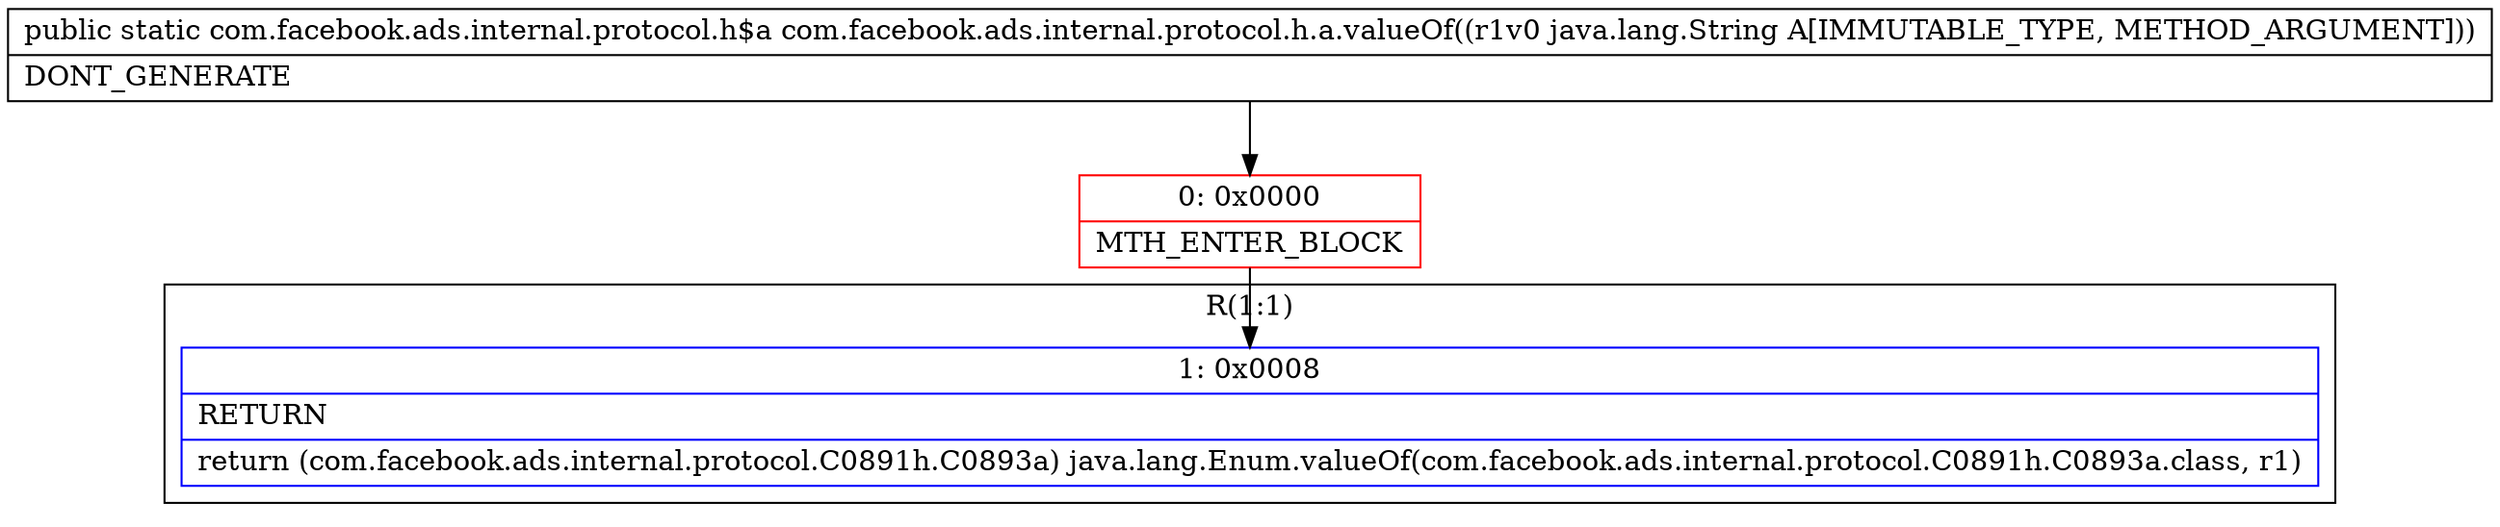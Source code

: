 digraph "CFG forcom.facebook.ads.internal.protocol.h.a.valueOf(Ljava\/lang\/String;)Lcom\/facebook\/ads\/internal\/protocol\/h$a;" {
subgraph cluster_Region_42282199 {
label = "R(1:1)";
node [shape=record,color=blue];
Node_1 [shape=record,label="{1\:\ 0x0008|RETURN\l|return (com.facebook.ads.internal.protocol.C0891h.C0893a) java.lang.Enum.valueOf(com.facebook.ads.internal.protocol.C0891h.C0893a.class, r1)\l}"];
}
Node_0 [shape=record,color=red,label="{0\:\ 0x0000|MTH_ENTER_BLOCK\l}"];
MethodNode[shape=record,label="{public static com.facebook.ads.internal.protocol.h$a com.facebook.ads.internal.protocol.h.a.valueOf((r1v0 java.lang.String A[IMMUTABLE_TYPE, METHOD_ARGUMENT]))  | DONT_GENERATE\l}"];
MethodNode -> Node_0;
Node_0 -> Node_1;
}

